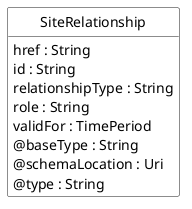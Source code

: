 @startuml
hide circle
hide methods
hide stereotype
show <<Enumeration>> stereotype
skinparam class {
   BackgroundColor<<Enumeration>> #E6F5F7
   BackgroundColor<<Ref>> #FFFFE0
   BackgroundColor<<Pivot>> #FFFFFFF
   BackgroundColor<<SimpleType>> #E2F0DA
   BackgroundColor #FCF2E3
}

class SiteRelationship <<Pivot>> {
    href : String
    id : String
    relationshipType : String
    role : String
    validFor : TimePeriod
    @baseType : String
    @schemaLocation : Uri
    @type : String
}


@enduml